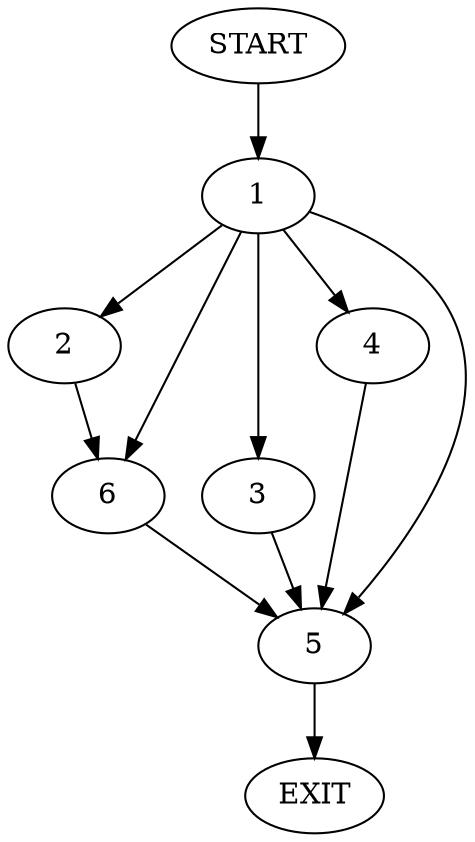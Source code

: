 digraph {
0 [label="START"]
7 [label="EXIT"]
0 -> 1
1 -> 2
1 -> 3
1 -> 4
1 -> 5
1 -> 6
2 -> 6
5 -> 7
4 -> 5
6 -> 5
3 -> 5
}
